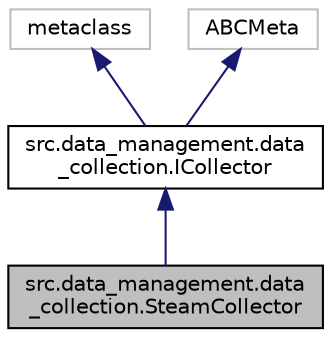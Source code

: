 digraph "src.data_management.data_collection.SteamCollector"
{
 // LATEX_PDF_SIZE
  edge [fontname="Helvetica",fontsize="10",labelfontname="Helvetica",labelfontsize="10"];
  node [fontname="Helvetica",fontsize="10",shape=record];
  Node1 [label="src.data_management.data\l_collection.SteamCollector",height=0.2,width=0.4,color="black", fillcolor="grey75", style="filled", fontcolor="black",tooltip=" "];
  Node2 -> Node1 [dir="back",color="midnightblue",fontsize="10",style="solid"];
  Node2 [label="src.data_management.data\l_collection.ICollector",height=0.2,width=0.4,color="black", fillcolor="white", style="filled",URL="$classsrc_1_1data__management_1_1data__collection_1_1ICollector.html",tooltip=" "];
  Node3 -> Node2 [dir="back",color="midnightblue",fontsize="10",style="solid"];
  Node3 [label="metaclass",height=0.2,width=0.4,color="grey75", fillcolor="white", style="filled",tooltip=" "];
  Node4 -> Node2 [dir="back",color="midnightblue",fontsize="10",style="solid"];
  Node4 [label="ABCMeta",height=0.2,width=0.4,color="grey75", fillcolor="white", style="filled",tooltip=" "];
}
